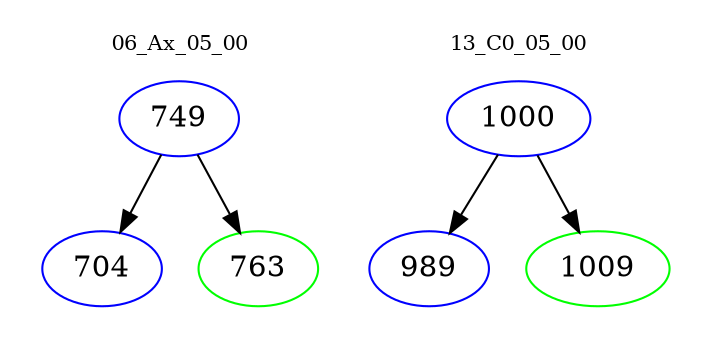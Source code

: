 digraph{
subgraph cluster_0 {
color = white
label = "06_Ax_05_00";
fontsize=10;
T0_749 [label="749", color="blue"]
T0_749 -> T0_704 [color="black"]
T0_704 [label="704", color="blue"]
T0_749 -> T0_763 [color="black"]
T0_763 [label="763", color="green"]
}
subgraph cluster_1 {
color = white
label = "13_C0_05_00";
fontsize=10;
T1_1000 [label="1000", color="blue"]
T1_1000 -> T1_989 [color="black"]
T1_989 [label="989", color="blue"]
T1_1000 -> T1_1009 [color="black"]
T1_1009 [label="1009", color="green"]
}
}
